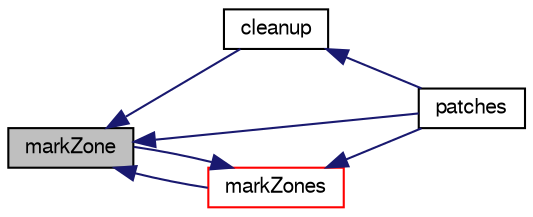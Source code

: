 digraph "markZone"
{
  bgcolor="transparent";
  edge [fontname="FreeSans",fontsize="10",labelfontname="FreeSans",labelfontsize="10"];
  node [fontname="FreeSans",fontsize="10",shape=record];
  rankdir="LR";
  Node826 [label="markZone",height=0.2,width=0.4,color="black", fillcolor="grey75", style="filled", fontcolor="black"];
  Node826 -> Node827 [dir="back",color="midnightblue",fontsize="10",style="solid",fontname="FreeSans"];
  Node827 [label="cleanup",height=0.2,width=0.4,color="black",URL="$a30598.html#a71fb3698346366a55da6e64bdf82a89f",tooltip="Remove non-valid triangles. "];
  Node827 -> Node828 [dir="back",color="midnightblue",fontsize="10",style="solid",fontname="FreeSans"];
  Node828 [label="patches",height=0.2,width=0.4,color="black",URL="$a30598.html#adf6d6f4f6576d5bd544f3ba396fa3946"];
  Node826 -> Node829 [dir="back",color="midnightblue",fontsize="10",style="solid",fontname="FreeSans"];
  Node829 [label="markZones",height=0.2,width=0.4,color="red",URL="$a30598.html#a48697e668dcb52e0c3231e9a75ddb8cc",tooltip="(size and) fills faceZone with zone of face. Zone is area "];
  Node829 -> Node826 [dir="back",color="midnightblue",fontsize="10",style="solid",fontname="FreeSans"];
  Node829 -> Node828 [dir="back",color="midnightblue",fontsize="10",style="solid",fontname="FreeSans"];
  Node826 -> Node828 [dir="back",color="midnightblue",fontsize="10",style="solid",fontname="FreeSans"];
}

